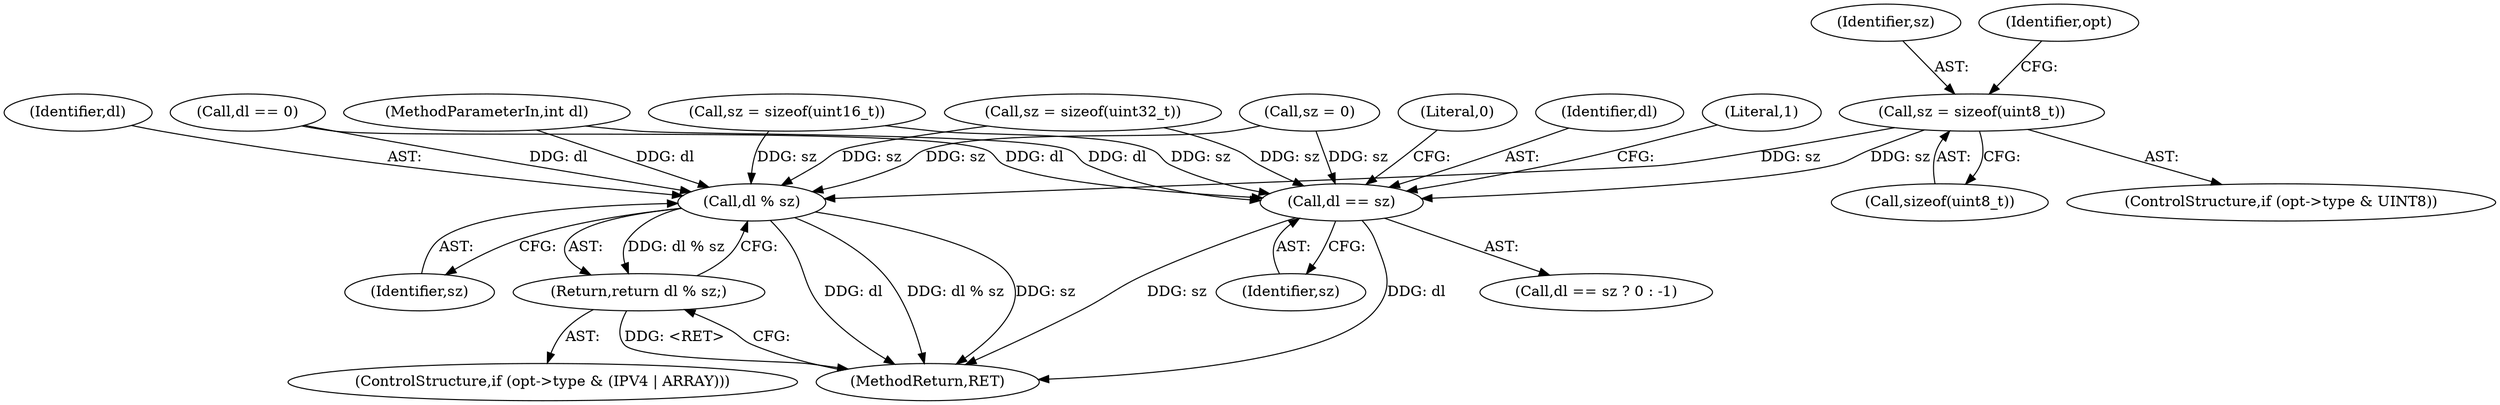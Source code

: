 digraph "1_Android_1390ace71179f04a09c300ee8d0300aa69d9db09@API" {
"1000189" [label="(Call,sz = sizeof(uint8_t))"];
"1000202" [label="(Call,dl % sz)"];
"1000201" [label="(Return,return dl % sz;)"];
"1000207" [label="(Call,dl == sz)"];
"1000204" [label="(Identifier,sz)"];
"1000191" [label="(Call,sizeof(uint8_t))"];
"1000210" [label="(Literal,0)"];
"1000183" [label="(ControlStructure,if (opt->type & UINT8))"];
"1000203" [label="(Identifier,dl)"];
"1000201" [label="(Return,return dl % sz;)"];
"1000202" [label="(Call,dl % sz)"];
"1000193" [label="(ControlStructure,if (opt->type & (IPV4 | ARRAY)))"];
"1000179" [label="(Call,sz = sizeof(uint16_t))"];
"1000158" [label="(Call,sz = 0)"];
"1000189" [label="(Call,sz = sizeof(uint8_t))"];
"1000209" [label="(Identifier,sz)"];
"1000207" [label="(Call,dl == sz)"];
"1000190" [label="(Identifier,sz)"];
"1000103" [label="(MethodParameterIn,int dl)"];
"1000109" [label="(Call,dl == 0)"];
"1000169" [label="(Call,sz = sizeof(uint32_t))"];
"1000206" [label="(Call,dl == sz ? 0 : -1)"];
"1000208" [label="(Identifier,dl)"];
"1000215" [label="(MethodReturn,RET)"];
"1000212" [label="(Literal,1)"];
"1000196" [label="(Identifier,opt)"];
"1000189" -> "1000183"  [label="AST: "];
"1000189" -> "1000191"  [label="CFG: "];
"1000190" -> "1000189"  [label="AST: "];
"1000191" -> "1000189"  [label="AST: "];
"1000196" -> "1000189"  [label="CFG: "];
"1000189" -> "1000202"  [label="DDG: sz"];
"1000189" -> "1000207"  [label="DDG: sz"];
"1000202" -> "1000201"  [label="AST: "];
"1000202" -> "1000204"  [label="CFG: "];
"1000203" -> "1000202"  [label="AST: "];
"1000204" -> "1000202"  [label="AST: "];
"1000201" -> "1000202"  [label="CFG: "];
"1000202" -> "1000215"  [label="DDG: dl"];
"1000202" -> "1000215"  [label="DDG: dl % sz"];
"1000202" -> "1000215"  [label="DDG: sz"];
"1000202" -> "1000201"  [label="DDG: dl % sz"];
"1000109" -> "1000202"  [label="DDG: dl"];
"1000103" -> "1000202"  [label="DDG: dl"];
"1000158" -> "1000202"  [label="DDG: sz"];
"1000179" -> "1000202"  [label="DDG: sz"];
"1000169" -> "1000202"  [label="DDG: sz"];
"1000201" -> "1000193"  [label="AST: "];
"1000215" -> "1000201"  [label="CFG: "];
"1000201" -> "1000215"  [label="DDG: <RET>"];
"1000207" -> "1000206"  [label="AST: "];
"1000207" -> "1000209"  [label="CFG: "];
"1000208" -> "1000207"  [label="AST: "];
"1000209" -> "1000207"  [label="AST: "];
"1000210" -> "1000207"  [label="CFG: "];
"1000212" -> "1000207"  [label="CFG: "];
"1000207" -> "1000215"  [label="DDG: sz"];
"1000207" -> "1000215"  [label="DDG: dl"];
"1000109" -> "1000207"  [label="DDG: dl"];
"1000103" -> "1000207"  [label="DDG: dl"];
"1000158" -> "1000207"  [label="DDG: sz"];
"1000179" -> "1000207"  [label="DDG: sz"];
"1000169" -> "1000207"  [label="DDG: sz"];
}
